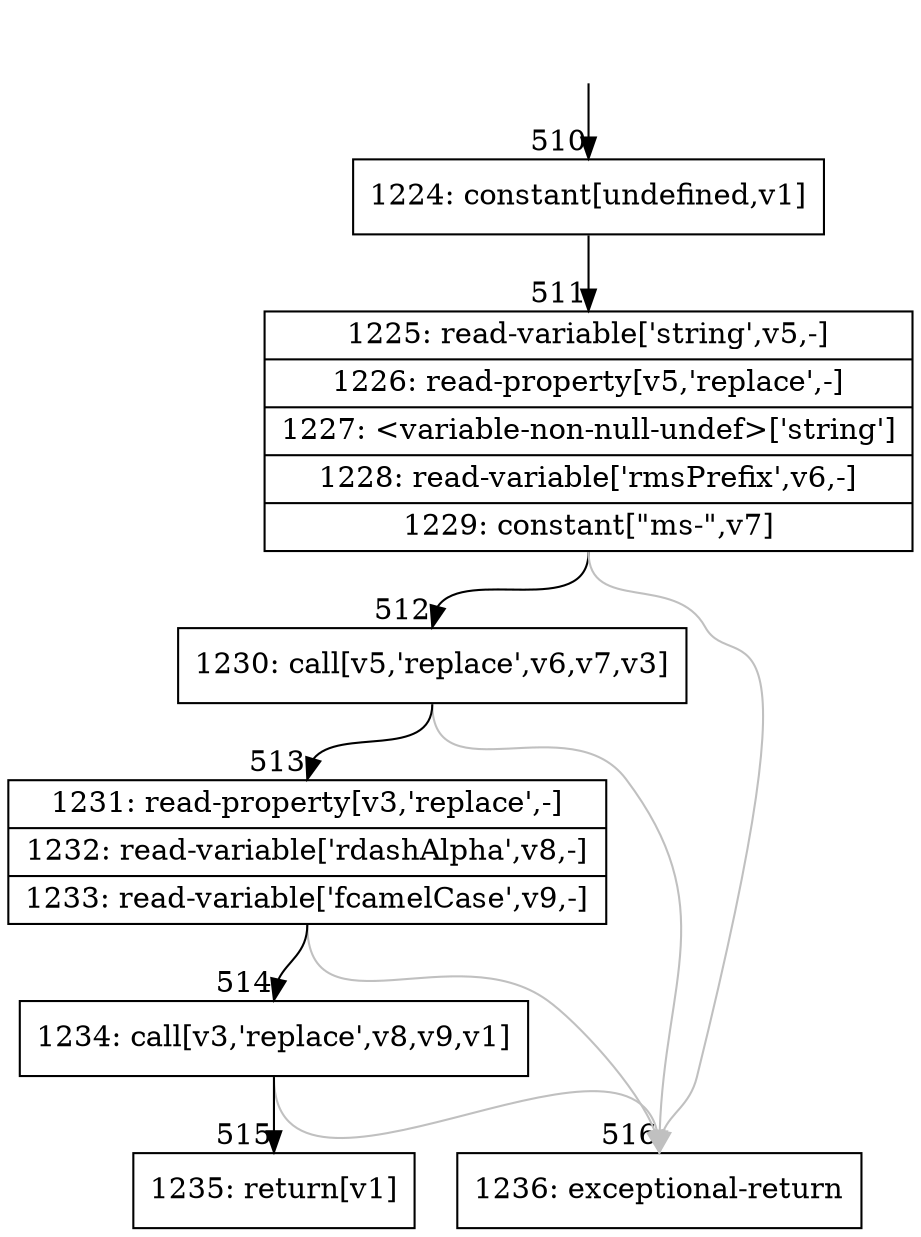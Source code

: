 digraph {
rankdir="TD"
BB_entry39[shape=none,label=""];
BB_entry39 -> BB510 [tailport=s, headport=n, headlabel="    510"]
BB510 [shape=record label="{1224: constant[undefined,v1]}" ] 
BB510 -> BB511 [tailport=s, headport=n, headlabel="      511"]
BB511 [shape=record label="{1225: read-variable['string',v5,-]|1226: read-property[v5,'replace',-]|1227: \<variable-non-null-undef\>['string']|1228: read-variable['rmsPrefix',v6,-]|1229: constant[\"ms-\",v7]}" ] 
BB511 -> BB512 [tailport=s, headport=n, headlabel="      512"]
BB511 -> BB516 [tailport=s, headport=n, color=gray, headlabel="      516"]
BB512 [shape=record label="{1230: call[v5,'replace',v6,v7,v3]}" ] 
BB512 -> BB513 [tailport=s, headport=n, headlabel="      513"]
BB512 -> BB516 [tailport=s, headport=n, color=gray]
BB513 [shape=record label="{1231: read-property[v3,'replace',-]|1232: read-variable['rdashAlpha',v8,-]|1233: read-variable['fcamelCase',v9,-]}" ] 
BB513 -> BB514 [tailport=s, headport=n, headlabel="      514"]
BB513 -> BB516 [tailport=s, headport=n, color=gray]
BB514 [shape=record label="{1234: call[v3,'replace',v8,v9,v1]}" ] 
BB514 -> BB515 [tailport=s, headport=n, headlabel="      515"]
BB514 -> BB516 [tailport=s, headport=n, color=gray]
BB515 [shape=record label="{1235: return[v1]}" ] 
BB516 [shape=record label="{1236: exceptional-return}" ] 
}
